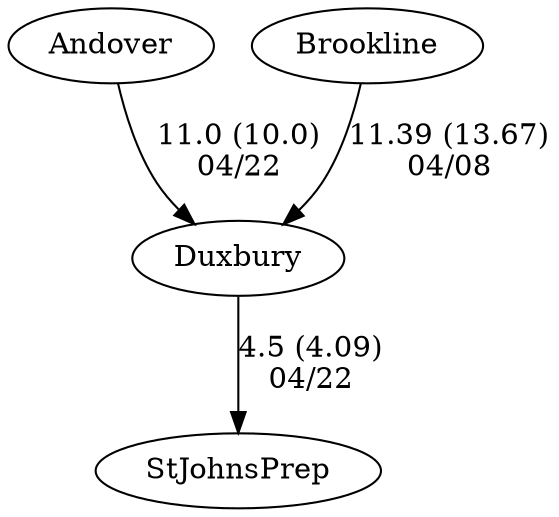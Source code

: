 digraph boys2eightsDuxbury {Andover [URL="boys2eightsDuxburyAndover.html"];Brookline [URL="boys2eightsDuxburyBrookline.html"];Duxbury [URL="boys2eightsDuxburyDuxbury.html"];StJohnsPrep [URL="boys2eightsDuxburyStJohnsPrep.html"];Andover -> Duxbury[label="11.0 (10.0)
04/22", weight="89", tooltip="NEIRA Boys & Girls Eights,Phillips Academy Andover vs. Duxbury, St. John's Prep (Boys), Deerfield (Girls)			
Distance: 1650m Conditions: Following current, 10-15mph headwind. Comments: Order of racing: G2, B3, G1, B2, B1, G3, B4, G4. Times should not be compared as crews were started with a floating start and conditions built throughout the afternoon.
In the B4 race, Andover and St. John's Prep combined rowers to make an entry.
Thank you to Duxbury, Deerfield, and St. John's Prep for making the drive. Great day of racing for all crews.
None", URL="http://www.row2k.com/results/resultspage.cfm?UID=6106BB7A2E3E18B19D2FB62C590A2D45&cat=5", random="random"]; 
Duxbury -> StJohnsPrep[label="4.5 (4.09)
04/22", weight="96", tooltip="NEIRA Boys & Girls Eights,Phillips Academy Andover vs. Duxbury, St. John's Prep (Boys), Deerfield (Girls)			
Distance: 1650m Conditions: Following current, 10-15mph headwind. Comments: Order of racing: G2, B3, G1, B2, B1, G3, B4, G4. Times should not be compared as crews were started with a floating start and conditions built throughout the afternoon.
In the B4 race, Andover and St. John's Prep combined rowers to make an entry.
Thank you to Duxbury, Deerfield, and St. John's Prep for making the drive. Great day of racing for all crews.
None", URL="http://www.row2k.com/results/resultspage.cfm?UID=6106BB7A2E3E18B19D2FB62C590A2D45&cat=5", random="random"]; 
Brookline -> Duxbury[label="11.39 (13.67)
04/08", weight="89", tooltip="NEIRA Boys & Girls Eights,Brookline vs. Duxbury			
Distance: 1250 Conditions: Slight cross tailwind for all races. Comments: Girls 1v: Duxbury caught crab in the last 300m. Girls 2v: Duxbury 2v had to stop to make course correction to avoid bridge abutment. Boys 3v event started 1 length over start line.
None", URL="http://www.row2k.com/results/resultspage.cfm?UID=725E4C4CC432BCB9A050FF17EC53126E&cat=5", random="random"]}